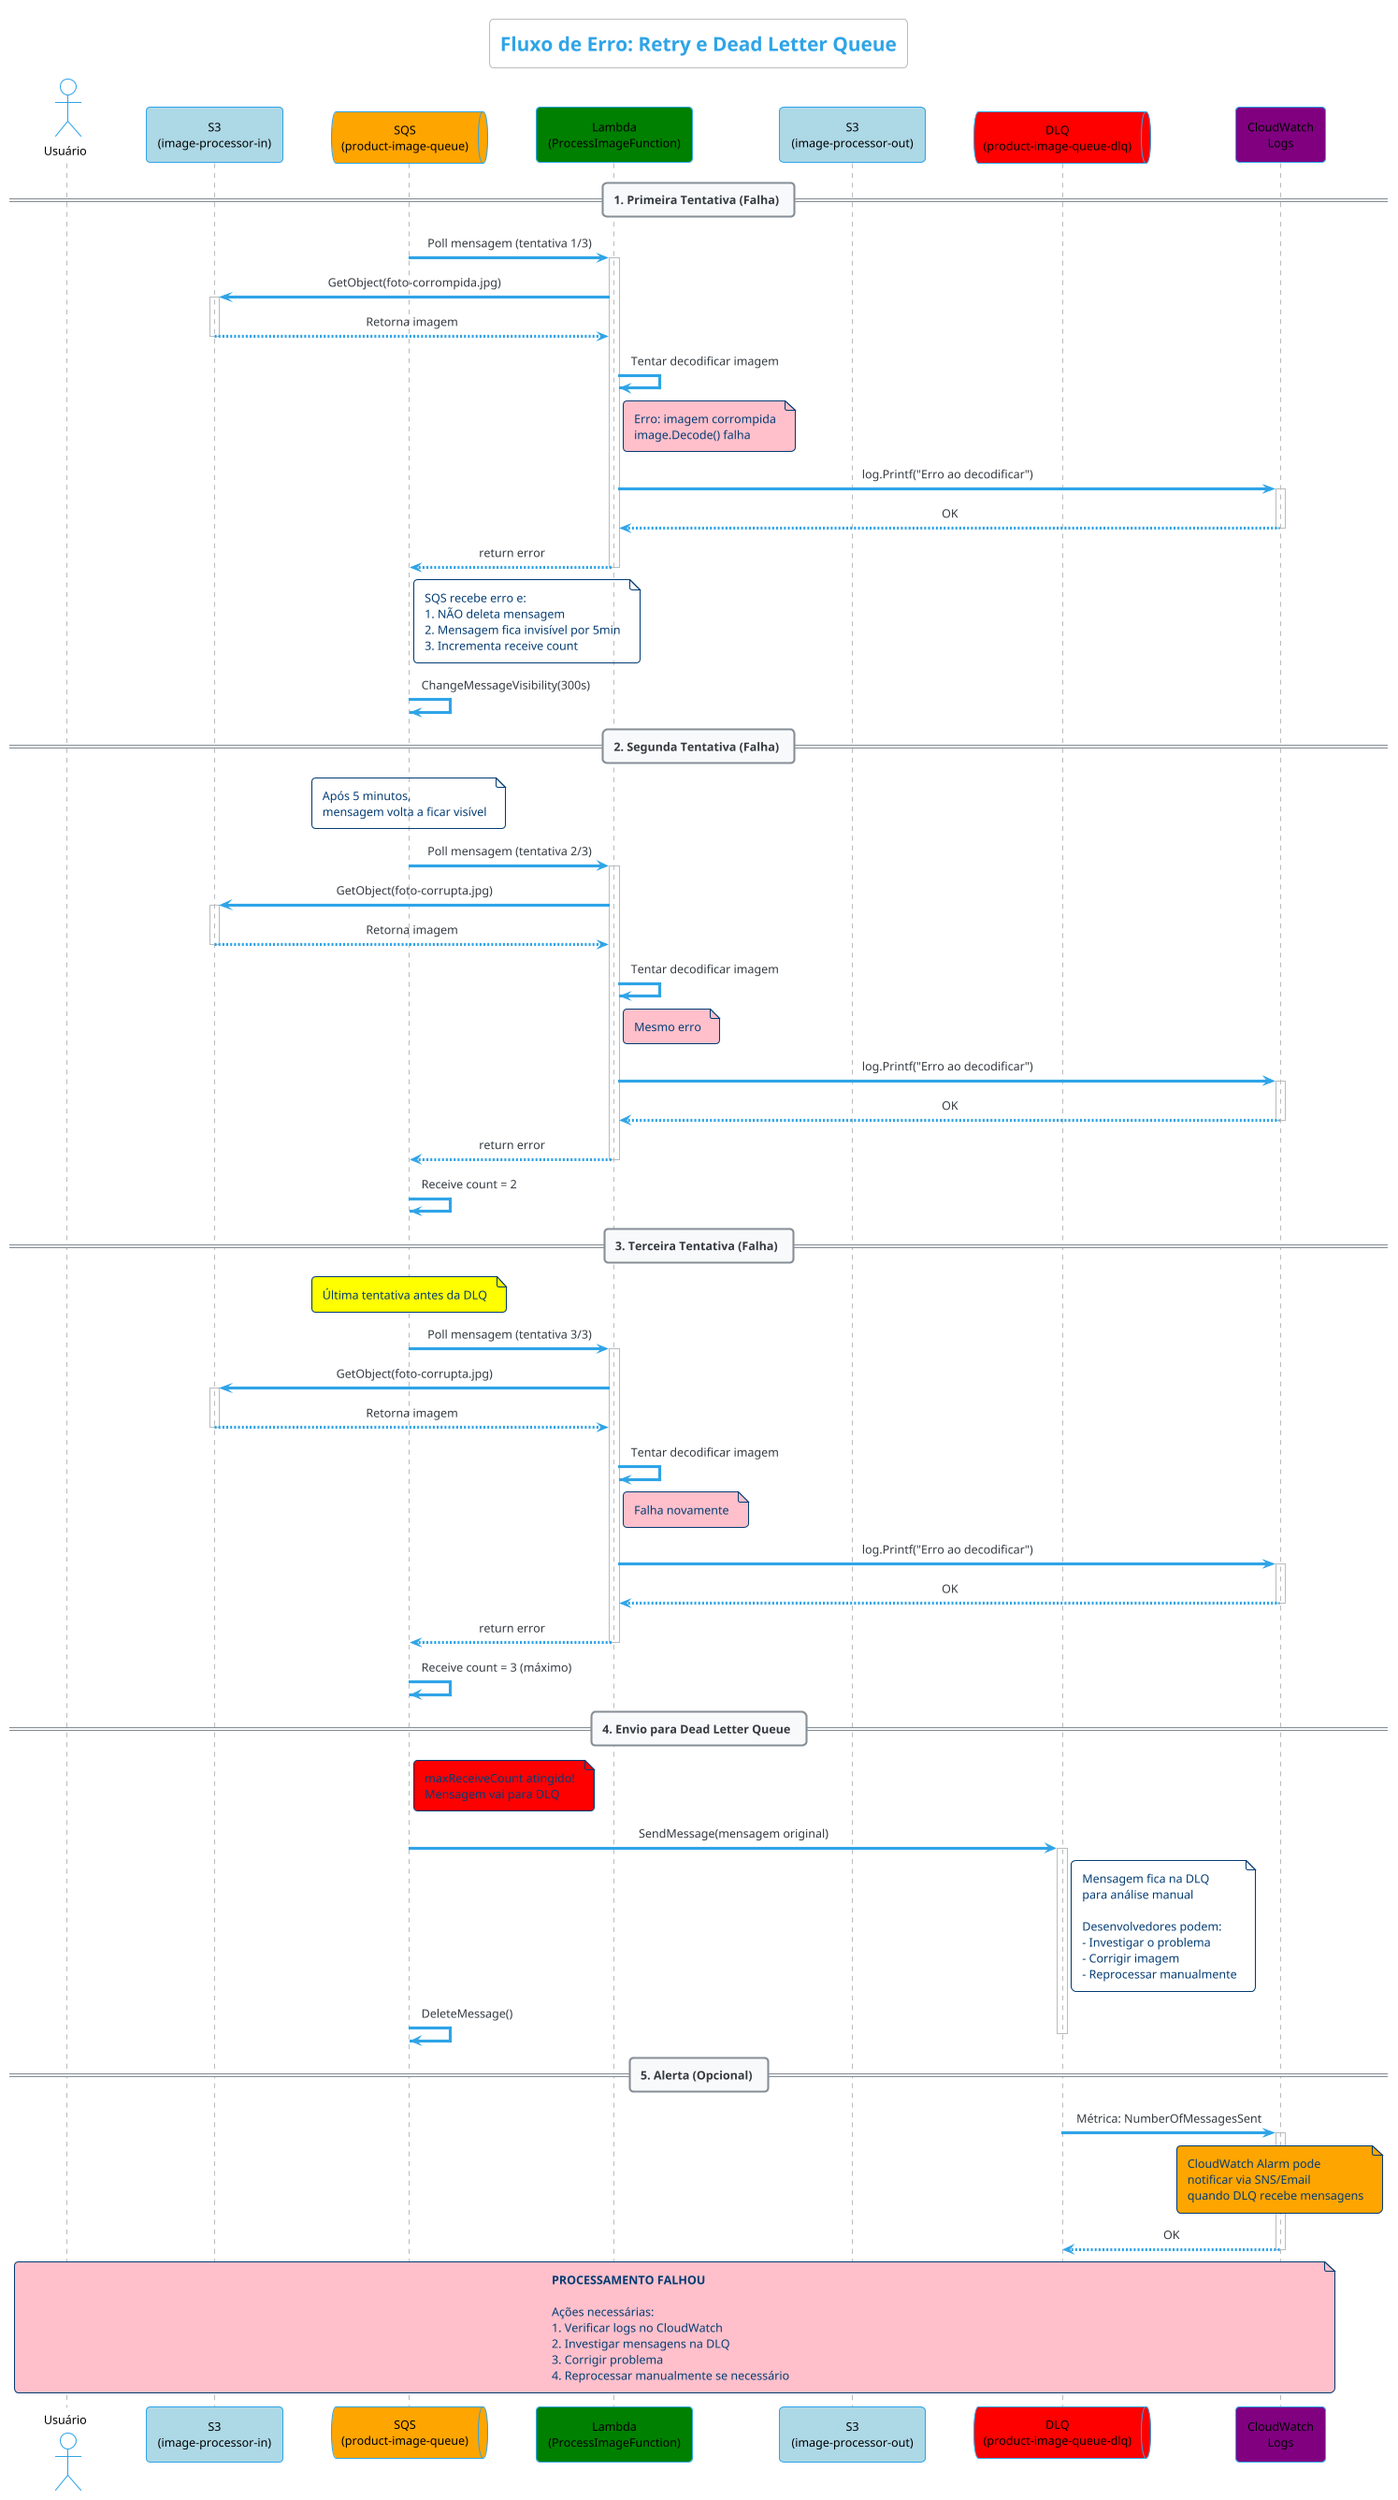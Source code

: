 @startuml Image Processor - Fluxo com Erro e Retry
!theme cerulean-outline
skinparam sequenceMessageAlign center
skinparam responseMessageBelowArrow true
skinparam backgroundColor White
skinparam actor {
  FontColor Black
}
skinparam participant {
  FontColor Black
}
skinparam queue {
  FontColor Black
}

title Fluxo de Erro: Retry e Dead Letter Queue
 
actor "Usuário" as User
participant "S3\n(image-processor-in)" as S3Input #LightBlue
queue "SQS\n(product-image-queue)" as SQS #Orange
participant "Lambda\n(ProcessImageFunction)" as Lambda #Green
participant "S3\n(image-processor-out)" as S3Output #LightBlue
queue "DLQ\n(product-image-queue-dlq)" as DLQ #Red
participant "CloudWatch\nLogs" as CW #Purple

== 1. Primeira Tentativa (Falha) ==

SQS -> Lambda: Poll mensagem (tentativa 1/3)
activate Lambda

Lambda -> S3Input: GetObject(foto-corrompida.jpg)
activate S3Input
S3Input --> Lambda: Retorna imagem
deactivate S3Input

Lambda -> Lambda: Tentar decodificar imagem
note right of Lambda #Pink
  Erro: imagem corrompida
  image.Decode() falha
end note

Lambda -> CW: log.Printf("Erro ao decodificar")
activate CW
CW --> Lambda: OK
deactivate CW

Lambda --> SQS: return error
deactivate Lambda

note right of SQS
  SQS recebe erro e:
  1. NÃO deleta mensagem
  2. Mensagem fica invisível por 5min
  3. Incrementa receive count
end note

SQS -> SQS: ChangeMessageVisibility(300s)

== 2. Segunda Tentativa (Falha) ==

note over SQS
  Após 5 minutos,
  mensagem volta a ficar visível
end note

SQS -> Lambda: Poll mensagem (tentativa 2/3)
activate Lambda

Lambda -> S3Input: GetObject(foto-corrupta.jpg)
activate S3Input
S3Input --> Lambda: Retorna imagem
deactivate S3Input

Lambda -> Lambda: Tentar decodificar imagem
note right of Lambda #Pink
  Mesmo erro
end note

Lambda -> CW: log.Printf("Erro ao decodificar")
activate CW
CW --> Lambda: OK
deactivate CW

Lambda --> SQS: return error
deactivate Lambda

SQS -> SQS: Receive count = 2

== 3. Terceira Tentativa (Falha) ==

note over SQS #Yellow
  Última tentativa antes da DLQ
end note

SQS -> Lambda: Poll mensagem (tentativa 3/3)
activate Lambda

Lambda -> S3Input: GetObject(foto-corrupta.jpg)
activate S3Input
S3Input --> Lambda: Retorna imagem
deactivate S3Input

Lambda -> Lambda: Tentar decodificar imagem
note right of Lambda #Pink
  Falha novamente
end note

Lambda -> CW: log.Printf("Erro ao decodificar")
activate CW
CW --> Lambda: OK
deactivate CW

Lambda --> SQS: return error
deactivate Lambda

SQS -> SQS: Receive count = 3 (máximo)

== 4. Envio para Dead Letter Queue ==

note right of SQS #Red
  maxReceiveCount atingido!
  Mensagem vai para DLQ
end note

SQS -> DLQ: SendMessage(mensagem original)
activate DLQ

note right of DLQ
  Mensagem fica na DLQ
  para análise manual
  
  Desenvolvedores podem:
  - Investigar o problema
  - Corrigir imagem
  - Reprocessar manualmente
end note

SQS -> SQS: DeleteMessage()
deactivate DLQ

== 5. Alerta (Opcional) ==

DLQ -> CW: Métrica: NumberOfMessagesSent
activate CW

note over CW #Orange
  CloudWatch Alarm pode
  notificar via SNS/Email
  quando DLQ recebe mensagens
end note

CW --> DLQ: OK
deactivate CW

note over User, CW #Pink
  **PROCESSAMENTO FALHOU**
  
  Ações necessárias:
  1. Verificar logs no CloudWatch
  2. Investigar mensagens na DLQ
  3. Corrigir problema
  4. Reprocessar manualmente se necessário
end note

@enduml

